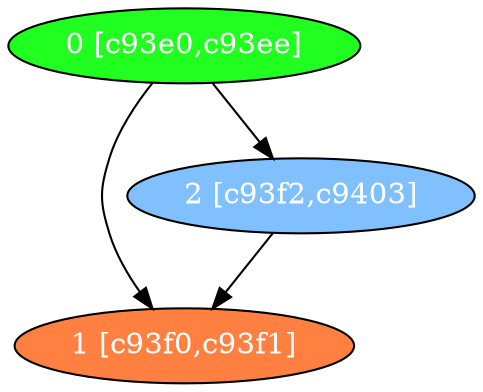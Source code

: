 diGraph libnss3{
	libnss3_0  [style=filled fillcolor="#20FF20" fontcolor="#ffffff" shape=oval label="0 [c93e0,c93ee]"]
	libnss3_1  [style=filled fillcolor="#FF8040" fontcolor="#ffffff" shape=oval label="1 [c93f0,c93f1]"]
	libnss3_2  [style=filled fillcolor="#80C0FF" fontcolor="#ffffff" shape=oval label="2 [c93f2,c9403]"]

	libnss3_0 -> libnss3_1
	libnss3_0 -> libnss3_2
	libnss3_2 -> libnss3_1
}
